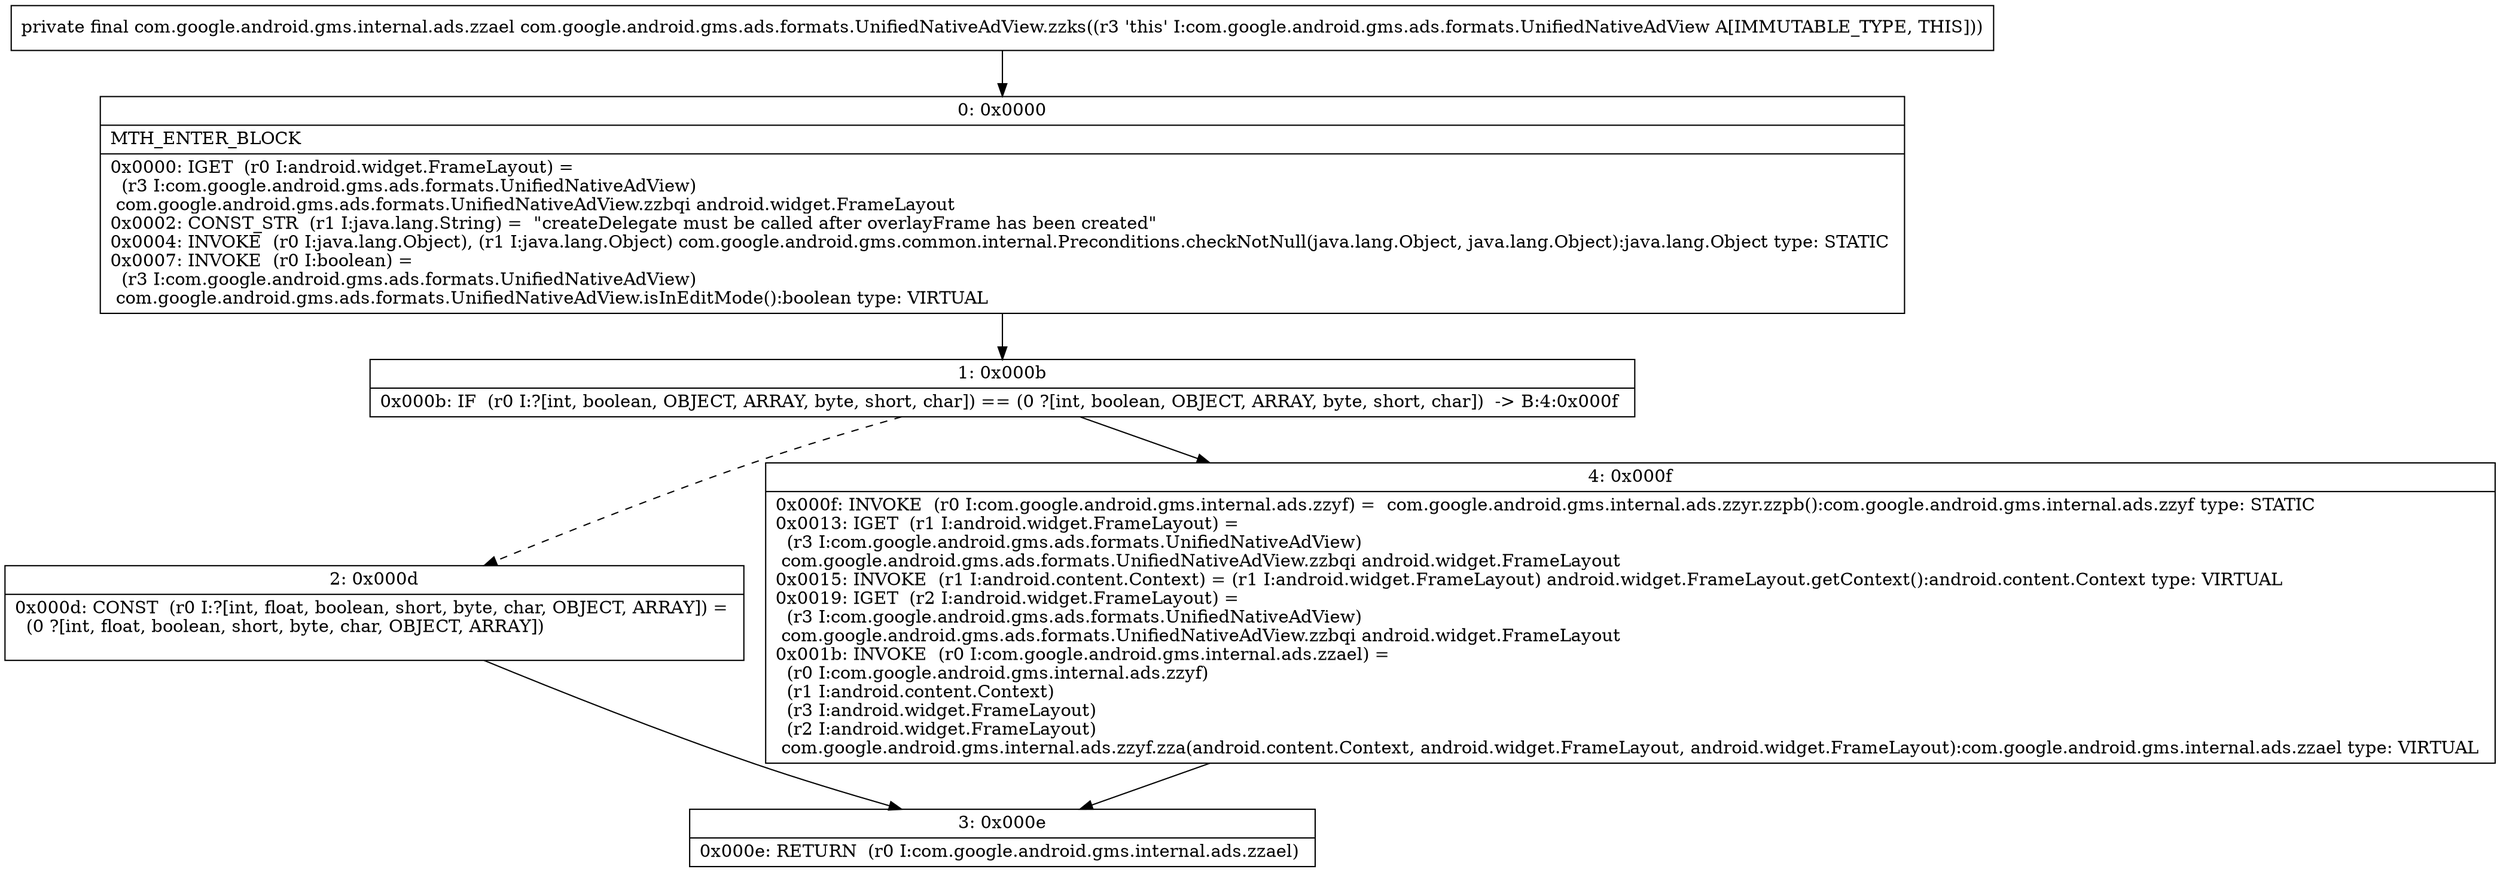 digraph "CFG forcom.google.android.gms.ads.formats.UnifiedNativeAdView.zzks()Lcom\/google\/android\/gms\/internal\/ads\/zzael;" {
Node_0 [shape=record,label="{0\:\ 0x0000|MTH_ENTER_BLOCK\l|0x0000: IGET  (r0 I:android.widget.FrameLayout) = \l  (r3 I:com.google.android.gms.ads.formats.UnifiedNativeAdView)\l com.google.android.gms.ads.formats.UnifiedNativeAdView.zzbqi android.widget.FrameLayout \l0x0002: CONST_STR  (r1 I:java.lang.String) =  \"createDelegate must be called after overlayFrame has been created\" \l0x0004: INVOKE  (r0 I:java.lang.Object), (r1 I:java.lang.Object) com.google.android.gms.common.internal.Preconditions.checkNotNull(java.lang.Object, java.lang.Object):java.lang.Object type: STATIC \l0x0007: INVOKE  (r0 I:boolean) = \l  (r3 I:com.google.android.gms.ads.formats.UnifiedNativeAdView)\l com.google.android.gms.ads.formats.UnifiedNativeAdView.isInEditMode():boolean type: VIRTUAL \l}"];
Node_1 [shape=record,label="{1\:\ 0x000b|0x000b: IF  (r0 I:?[int, boolean, OBJECT, ARRAY, byte, short, char]) == (0 ?[int, boolean, OBJECT, ARRAY, byte, short, char])  \-\> B:4:0x000f \l}"];
Node_2 [shape=record,label="{2\:\ 0x000d|0x000d: CONST  (r0 I:?[int, float, boolean, short, byte, char, OBJECT, ARRAY]) = \l  (0 ?[int, float, boolean, short, byte, char, OBJECT, ARRAY])\l \l}"];
Node_3 [shape=record,label="{3\:\ 0x000e|0x000e: RETURN  (r0 I:com.google.android.gms.internal.ads.zzael) \l}"];
Node_4 [shape=record,label="{4\:\ 0x000f|0x000f: INVOKE  (r0 I:com.google.android.gms.internal.ads.zzyf) =  com.google.android.gms.internal.ads.zzyr.zzpb():com.google.android.gms.internal.ads.zzyf type: STATIC \l0x0013: IGET  (r1 I:android.widget.FrameLayout) = \l  (r3 I:com.google.android.gms.ads.formats.UnifiedNativeAdView)\l com.google.android.gms.ads.formats.UnifiedNativeAdView.zzbqi android.widget.FrameLayout \l0x0015: INVOKE  (r1 I:android.content.Context) = (r1 I:android.widget.FrameLayout) android.widget.FrameLayout.getContext():android.content.Context type: VIRTUAL \l0x0019: IGET  (r2 I:android.widget.FrameLayout) = \l  (r3 I:com.google.android.gms.ads.formats.UnifiedNativeAdView)\l com.google.android.gms.ads.formats.UnifiedNativeAdView.zzbqi android.widget.FrameLayout \l0x001b: INVOKE  (r0 I:com.google.android.gms.internal.ads.zzael) = \l  (r0 I:com.google.android.gms.internal.ads.zzyf)\l  (r1 I:android.content.Context)\l  (r3 I:android.widget.FrameLayout)\l  (r2 I:android.widget.FrameLayout)\l com.google.android.gms.internal.ads.zzyf.zza(android.content.Context, android.widget.FrameLayout, android.widget.FrameLayout):com.google.android.gms.internal.ads.zzael type: VIRTUAL \l}"];
MethodNode[shape=record,label="{private final com.google.android.gms.internal.ads.zzael com.google.android.gms.ads.formats.UnifiedNativeAdView.zzks((r3 'this' I:com.google.android.gms.ads.formats.UnifiedNativeAdView A[IMMUTABLE_TYPE, THIS])) }"];
MethodNode -> Node_0;
Node_0 -> Node_1;
Node_1 -> Node_2[style=dashed];
Node_1 -> Node_4;
Node_2 -> Node_3;
Node_4 -> Node_3;
}

